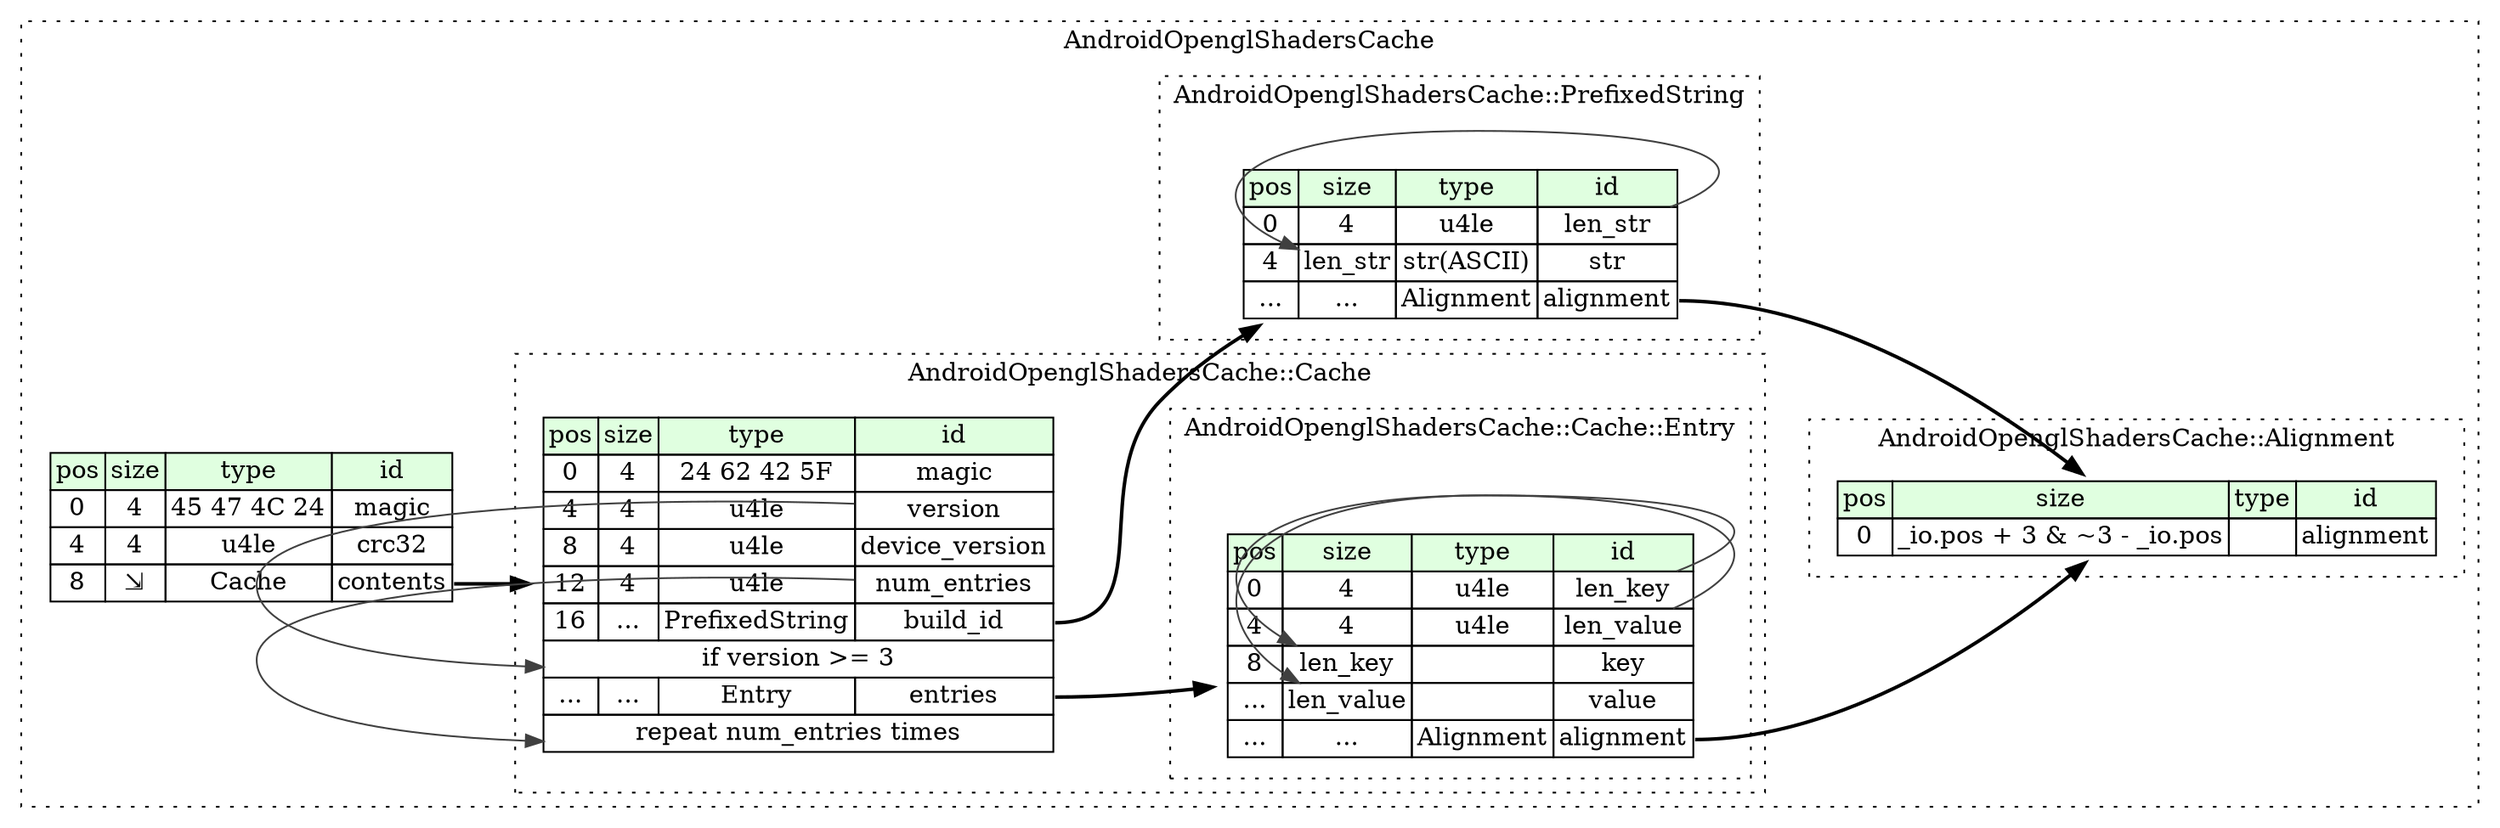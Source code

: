 digraph {
	rankdir=LR;
	node [shape=plaintext];
	subgraph cluster__android_opengl_shaders_cache {
		label="AndroidOpenglShadersCache";
		graph[style=dotted];

		android_opengl_shaders_cache__seq [label=<<TABLE BORDER="0" CELLBORDER="1" CELLSPACING="0">
			<TR><TD BGCOLOR="#E0FFE0">pos</TD><TD BGCOLOR="#E0FFE0">size</TD><TD BGCOLOR="#E0FFE0">type</TD><TD BGCOLOR="#E0FFE0">id</TD></TR>
			<TR><TD PORT="magic_pos">0</TD><TD PORT="magic_size">4</TD><TD>45 47 4C 24</TD><TD PORT="magic_type">magic</TD></TR>
			<TR><TD PORT="crc32_pos">4</TD><TD PORT="crc32_size">4</TD><TD>u4le</TD><TD PORT="crc32_type">crc32</TD></TR>
			<TR><TD PORT="contents_pos">8</TD><TD PORT="contents_size">⇲</TD><TD>Cache</TD><TD PORT="contents_type">contents</TD></TR>
		</TABLE>>];
		subgraph cluster__alignment {
			label="AndroidOpenglShadersCache::Alignment";
			graph[style=dotted];

			alignment__seq [label=<<TABLE BORDER="0" CELLBORDER="1" CELLSPACING="0">
				<TR><TD BGCOLOR="#E0FFE0">pos</TD><TD BGCOLOR="#E0FFE0">size</TD><TD BGCOLOR="#E0FFE0">type</TD><TD BGCOLOR="#E0FFE0">id</TD></TR>
				<TR><TD PORT="alignment_pos">0</TD><TD PORT="alignment_size">_io.pos + 3 &amp; ~3 - _io.pos</TD><TD></TD><TD PORT="alignment_type">alignment</TD></TR>
			</TABLE>>];
		}
		subgraph cluster__cache {
			label="AndroidOpenglShadersCache::Cache";
			graph[style=dotted];

			cache__seq [label=<<TABLE BORDER="0" CELLBORDER="1" CELLSPACING="0">
				<TR><TD BGCOLOR="#E0FFE0">pos</TD><TD BGCOLOR="#E0FFE0">size</TD><TD BGCOLOR="#E0FFE0">type</TD><TD BGCOLOR="#E0FFE0">id</TD></TR>
				<TR><TD PORT="magic_pos">0</TD><TD PORT="magic_size">4</TD><TD>24 62 42 5F</TD><TD PORT="magic_type">magic</TD></TR>
				<TR><TD PORT="version_pos">4</TD><TD PORT="version_size">4</TD><TD>u4le</TD><TD PORT="version_type">version</TD></TR>
				<TR><TD PORT="device_version_pos">8</TD><TD PORT="device_version_size">4</TD><TD>u4le</TD><TD PORT="device_version_type">device_version</TD></TR>
				<TR><TD PORT="num_entries_pos">12</TD><TD PORT="num_entries_size">4</TD><TD>u4le</TD><TD PORT="num_entries_type">num_entries</TD></TR>
				<TR><TD PORT="build_id_pos">16</TD><TD PORT="build_id_size">...</TD><TD>PrefixedString</TD><TD PORT="build_id_type">build_id</TD></TR>
				<TR><TD COLSPAN="4" PORT="build_id__if">if version &gt;= 3</TD></TR>
				<TR><TD PORT="entries_pos">...</TD><TD PORT="entries_size">...</TD><TD>Entry</TD><TD PORT="entries_type">entries</TD></TR>
				<TR><TD COLSPAN="4" PORT="entries__repeat">repeat num_entries times</TD></TR>
			</TABLE>>];
			subgraph cluster__entry {
				label="AndroidOpenglShadersCache::Cache::Entry";
				graph[style=dotted];

				entry__seq [label=<<TABLE BORDER="0" CELLBORDER="1" CELLSPACING="0">
					<TR><TD BGCOLOR="#E0FFE0">pos</TD><TD BGCOLOR="#E0FFE0">size</TD><TD BGCOLOR="#E0FFE0">type</TD><TD BGCOLOR="#E0FFE0">id</TD></TR>
					<TR><TD PORT="len_key_pos">0</TD><TD PORT="len_key_size">4</TD><TD>u4le</TD><TD PORT="len_key_type">len_key</TD></TR>
					<TR><TD PORT="len_value_pos">4</TD><TD PORT="len_value_size">4</TD><TD>u4le</TD><TD PORT="len_value_type">len_value</TD></TR>
					<TR><TD PORT="key_pos">8</TD><TD PORT="key_size">len_key</TD><TD></TD><TD PORT="key_type">key</TD></TR>
					<TR><TD PORT="value_pos">...</TD><TD PORT="value_size">len_value</TD><TD></TD><TD PORT="value_type">value</TD></TR>
					<TR><TD PORT="alignment_pos">...</TD><TD PORT="alignment_size">...</TD><TD>Alignment</TD><TD PORT="alignment_type">alignment</TD></TR>
				</TABLE>>];
			}
		}
		subgraph cluster__prefixed_string {
			label="AndroidOpenglShadersCache::PrefixedString";
			graph[style=dotted];

			prefixed_string__seq [label=<<TABLE BORDER="0" CELLBORDER="1" CELLSPACING="0">
				<TR><TD BGCOLOR="#E0FFE0">pos</TD><TD BGCOLOR="#E0FFE0">size</TD><TD BGCOLOR="#E0FFE0">type</TD><TD BGCOLOR="#E0FFE0">id</TD></TR>
				<TR><TD PORT="len_str_pos">0</TD><TD PORT="len_str_size">4</TD><TD>u4le</TD><TD PORT="len_str_type">len_str</TD></TR>
				<TR><TD PORT="str_pos">4</TD><TD PORT="str_size">len_str</TD><TD>str(ASCII)</TD><TD PORT="str_type">str</TD></TR>
				<TR><TD PORT="alignment_pos">...</TD><TD PORT="alignment_size">...</TD><TD>Alignment</TD><TD PORT="alignment_type">alignment</TD></TR>
			</TABLE>>];
		}
	}
	android_opengl_shaders_cache__seq:contents_type -> cache__seq [style=bold];
	cache__seq:build_id_type -> prefixed_string__seq [style=bold];
	cache__seq:version_type -> cache__seq:build_id__if [color="#404040"];
	cache__seq:entries_type -> entry__seq [style=bold];
	cache__seq:num_entries_type -> cache__seq:entries__repeat [color="#404040"];
	entry__seq:len_key_type -> entry__seq:key_size [color="#404040"];
	entry__seq:len_value_type -> entry__seq:value_size [color="#404040"];
	entry__seq:alignment_type -> alignment__seq [style=bold];
	prefixed_string__seq:len_str_type -> prefixed_string__seq:str_size [color="#404040"];
	prefixed_string__seq:alignment_type -> alignment__seq [style=bold];
}
